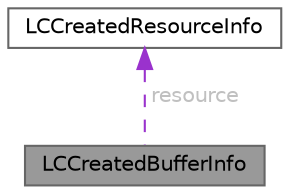 digraph "LCCreatedBufferInfo"
{
 // LATEX_PDF_SIZE
  bgcolor="transparent";
  edge [fontname=Helvetica,fontsize=10,labelfontname=Helvetica,labelfontsize=10];
  node [fontname=Helvetica,fontsize=10,shape=box,height=0.2,width=0.4];
  Node1 [id="Node000001",label="LCCreatedBufferInfo",height=0.2,width=0.4,color="gray40", fillcolor="grey60", style="filled", fontcolor="black",tooltip=" "];
  Node2 -> Node1 [id="edge2_Node000001_Node000002",dir="back",color="darkorchid3",style="dashed",tooltip=" ",label=" resource",fontcolor="grey" ];
  Node2 [id="Node000002",label="LCCreatedResourceInfo",height=0.2,width=0.4,color="gray40", fillcolor="white", style="filled",URL="$struct_l_c_created_resource_info.html",tooltip=" "];
}
